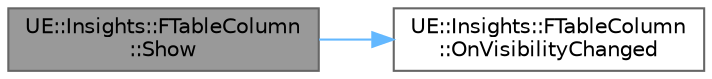digraph "UE::Insights::FTableColumn::Show"
{
 // INTERACTIVE_SVG=YES
 // LATEX_PDF_SIZE
  bgcolor="transparent";
  edge [fontname=Helvetica,fontsize=10,labelfontname=Helvetica,labelfontsize=10];
  node [fontname=Helvetica,fontsize=10,shape=box,height=0.2,width=0.4];
  rankdir="LR";
  Node1 [id="Node000001",label="UE::Insights::FTableColumn\l::Show",height=0.2,width=0.4,color="gray40", fillcolor="grey60", style="filled", fontcolor="black",tooltip=" "];
  Node1 -> Node2 [id="edge1_Node000001_Node000002",color="steelblue1",style="solid",tooltip=" "];
  Node2 [id="Node000002",label="UE::Insights::FTableColumn\l::OnVisibilityChanged",height=0.2,width=0.4,color="grey40", fillcolor="white", style="filled",URL="$d1/d9c/classUE_1_1Insights_1_1FTableColumn.html#af70bb1c8dac62c4beb7dfd5fac2fd997",tooltip=" "];
}
